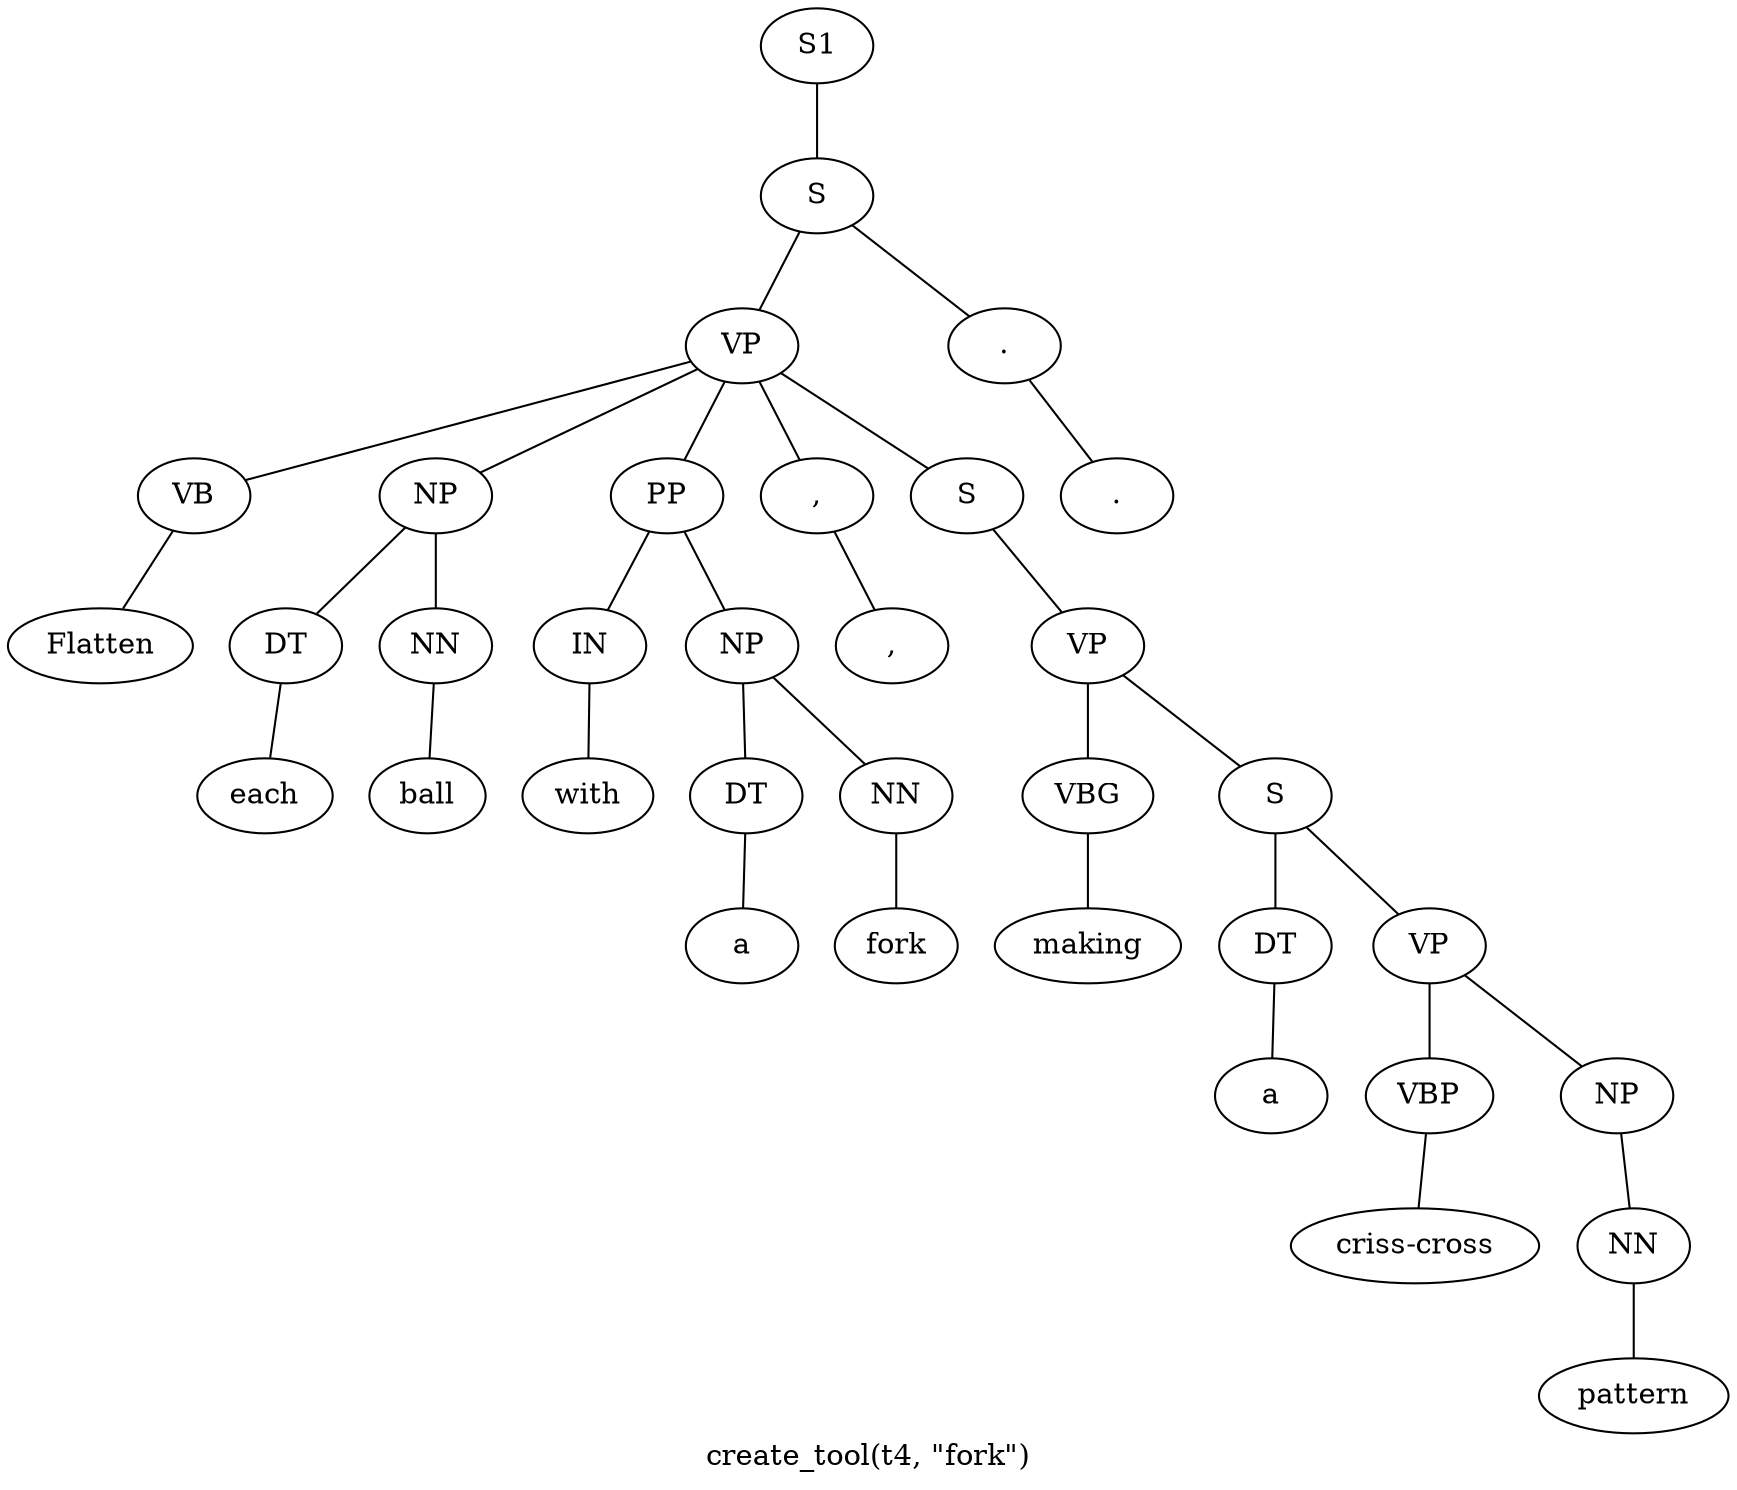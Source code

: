 graph SyntaxGraph {
	label = "create_tool(t4, \"fork\")";
	Node0 [label="S1"];
	Node1 [label="S"];
	Node2 [label="VP"];
	Node3 [label="VB"];
	Node4 [label="Flatten"];
	Node5 [label="NP"];
	Node6 [label="DT"];
	Node7 [label="each"];
	Node8 [label="NN"];
	Node9 [label="ball"];
	Node10 [label="PP"];
	Node11 [label="IN"];
	Node12 [label="with"];
	Node13 [label="NP"];
	Node14 [label="DT"];
	Node15 [label="a"];
	Node16 [label="NN"];
	Node17 [label="fork"];
	Node18 [label=","];
	Node19 [label=","];
	Node20 [label="S"];
	Node21 [label="VP"];
	Node22 [label="VBG"];
	Node23 [label="making"];
	Node24 [label="S"];
	Node25 [label="DT"];
	Node26 [label="a"];
	Node27 [label="VP"];
	Node28 [label="VBP"];
	Node29 [label="criss-cross"];
	Node30 [label="NP"];
	Node31 [label="NN"];
	Node32 [label="pattern"];
	Node33 [label="."];
	Node34 [label="."];

	Node0 -- Node1;
	Node1 -- Node2;
	Node1 -- Node33;
	Node2 -- Node3;
	Node2 -- Node5;
	Node2 -- Node10;
	Node2 -- Node18;
	Node2 -- Node20;
	Node3 -- Node4;
	Node5 -- Node6;
	Node5 -- Node8;
	Node6 -- Node7;
	Node8 -- Node9;
	Node10 -- Node11;
	Node10 -- Node13;
	Node11 -- Node12;
	Node13 -- Node14;
	Node13 -- Node16;
	Node14 -- Node15;
	Node16 -- Node17;
	Node18 -- Node19;
	Node20 -- Node21;
	Node21 -- Node22;
	Node21 -- Node24;
	Node22 -- Node23;
	Node24 -- Node25;
	Node24 -- Node27;
	Node25 -- Node26;
	Node27 -- Node28;
	Node27 -- Node30;
	Node28 -- Node29;
	Node30 -- Node31;
	Node31 -- Node32;
	Node33 -- Node34;
}